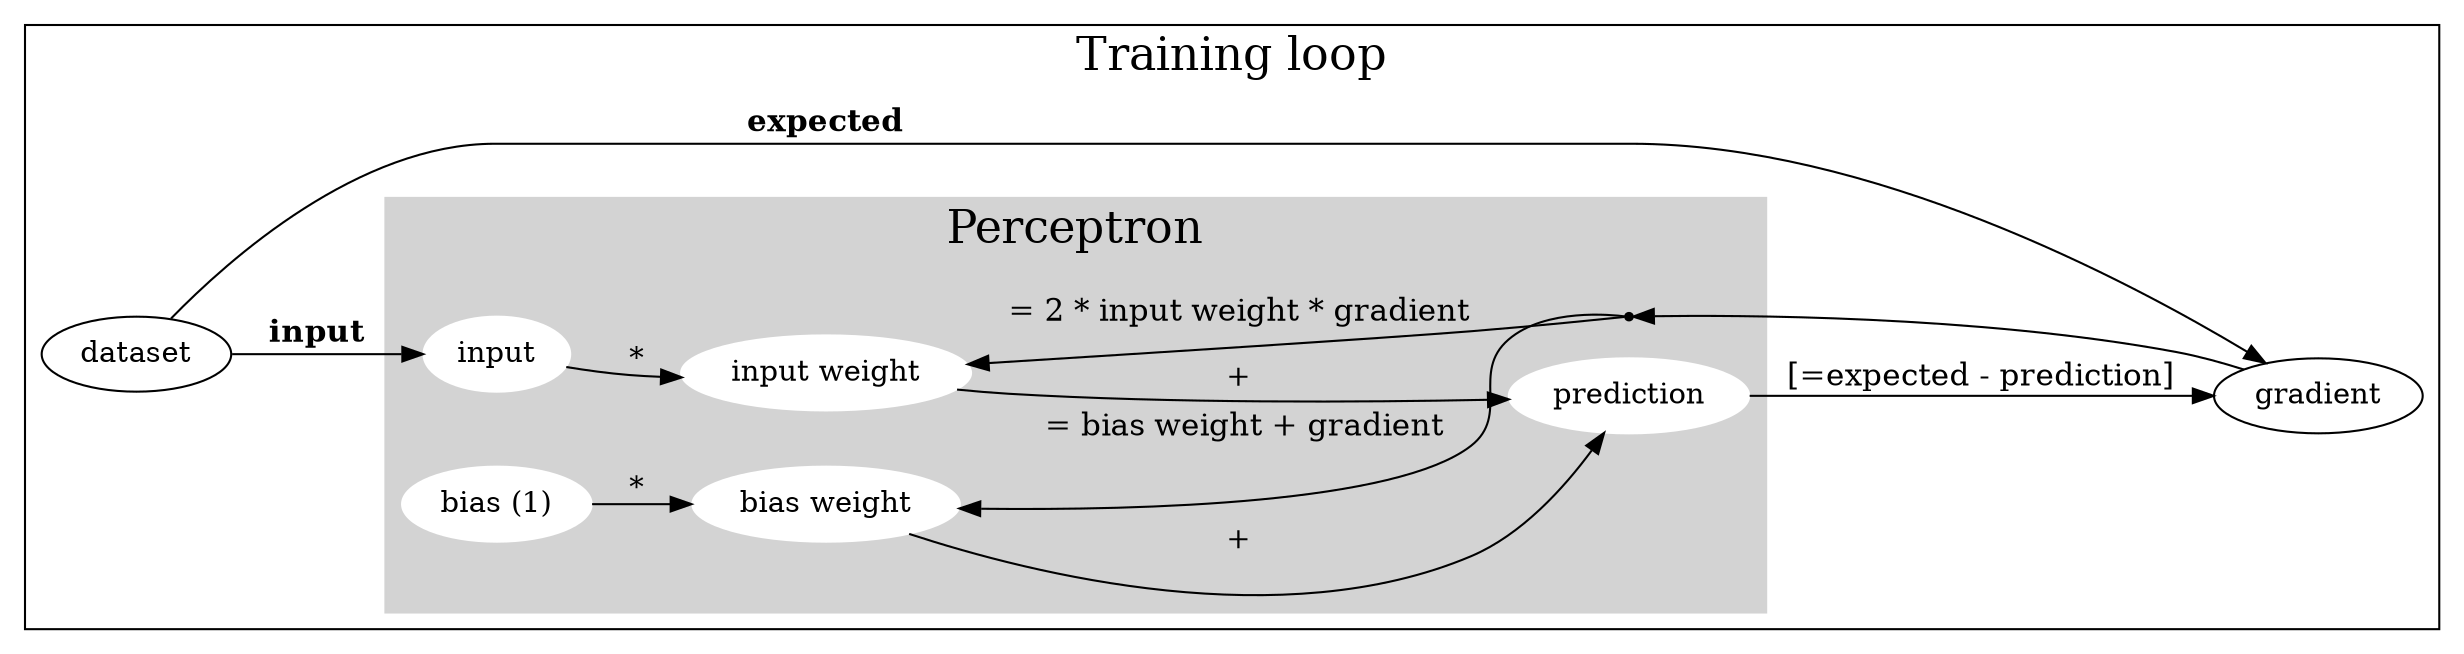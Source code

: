 digraph G {
    splines=true;
    overlap=scalexy;
    rankdir=LR;

    subgraph cluster_c2 {
        subgraph cluster_0 {
            style=filled;
            color=lightgrey;
            node [style=filled,color=white];

            w1 [label="input weight"];
            wBias [label="bias weight"];
            n1 [color=black,shape=point];

            input -> w1 [weight=1,label="*"];
            "bias (1)" -> wBias [weight=1,label="*"];

            w1 -> prediction [weight=2, label="+"];
            wBias -> prediction [weight=1, label="+"];

            {rank=same; input; "bias (1)"};
            {rank=same; w1; wBias};
            {rank=same; n1; prediction};

            label = "Perceptron";
            fontsize = 22;
        }
        prediction -> gradient [weight=2, label=<[=expected - prediction]>, fontsize=15];

        dataset -> input [weight=2, label=<<B>input</B>>, fontsize=15];
        dataset -> gradient[weight=1, label=<<B>expected</B>>, fontsize=15];

        gradient -> n1 [weight=0];
        n1 -> w1 [label="= 2 * input weight * gradient", fontsize=15];
        n1 -> wBias [label=" = bias weight + gradient", fontsize=15]

        label = "Training loop";
        fontsize = 22;
    }
}